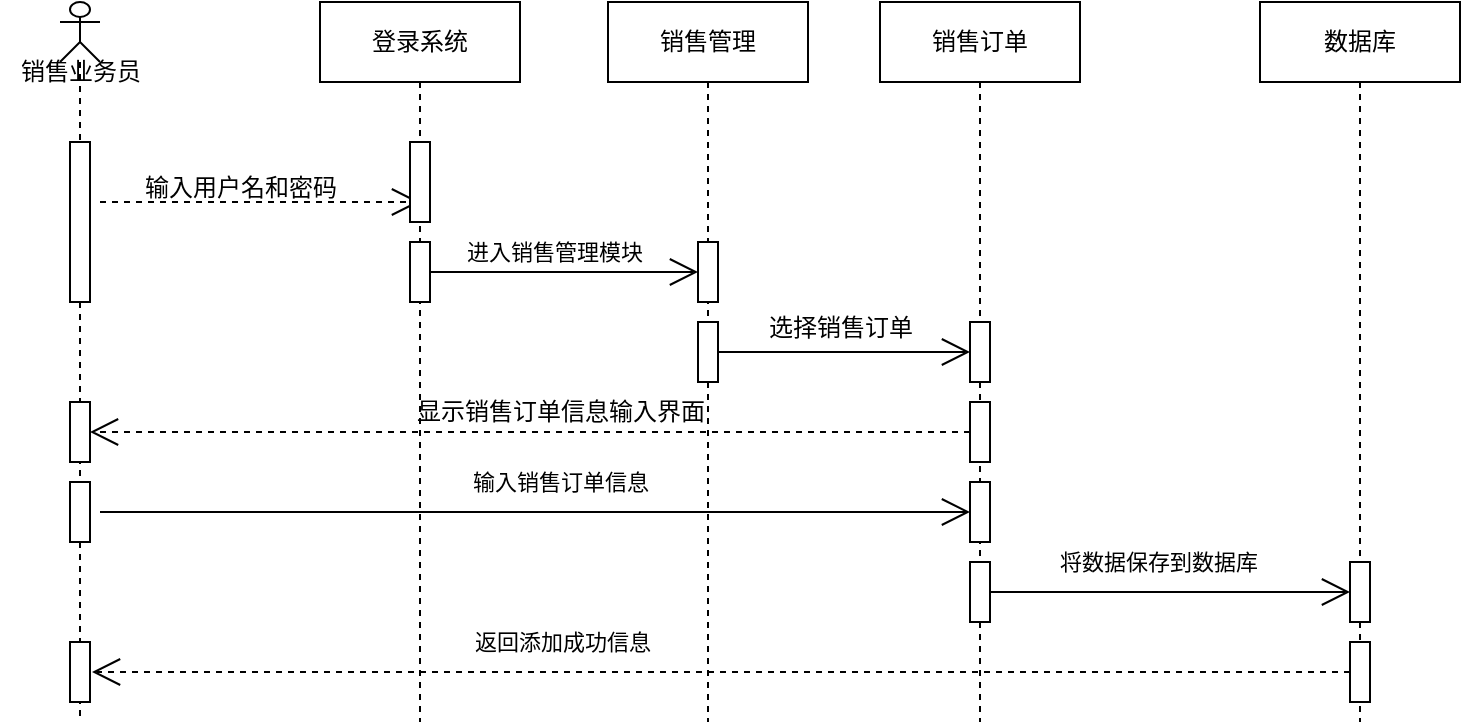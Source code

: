 <mxfile version="21.2.1" type="github">
  <diagram name="第 1 页" id="yH9lORDXk_KJ4gpoCYA0">
    <mxGraphModel dx="1050" dy="573" grid="1" gridSize="10" guides="1" tooltips="1" connect="1" arrows="1" fold="1" page="1" pageScale="1" pageWidth="827" pageHeight="1169" math="0" shadow="0">
      <root>
        <mxCell id="0" />
        <mxCell id="1" parent="0" />
        <mxCell id="YVyhxp8hyxSM5_Jbzpfo-2" value="" style="shape=umlLifeline;perimeter=lifelinePerimeter;whiteSpace=wrap;html=1;container=1;dropTarget=0;collapsible=0;recursiveResize=0;outlineConnect=0;portConstraint=eastwest;newEdgeStyle={&quot;edgeStyle&quot;:&quot;elbowEdgeStyle&quot;,&quot;elbow&quot;:&quot;vertical&quot;,&quot;curved&quot;:0,&quot;rounded&quot;:0};participant=umlActor;size=30;" vertex="1" parent="1">
          <mxGeometry x="40" y="80" width="20" height="360" as="geometry" />
        </mxCell>
        <mxCell id="YVyhxp8hyxSM5_Jbzpfo-7" value="" style="html=1;points=[];perimeter=orthogonalPerimeter;outlineConnect=0;targetShapes=umlLifeline;portConstraint=eastwest;newEdgeStyle={&quot;edgeStyle&quot;:&quot;elbowEdgeStyle&quot;,&quot;elbow&quot;:&quot;vertical&quot;,&quot;curved&quot;:0,&quot;rounded&quot;:0};" vertex="1" parent="YVyhxp8hyxSM5_Jbzpfo-2">
          <mxGeometry x="5" y="70" width="10" height="80" as="geometry" />
        </mxCell>
        <mxCell id="YVyhxp8hyxSM5_Jbzpfo-31" value="" style="html=1;points=[];perimeter=orthogonalPerimeter;outlineConnect=0;targetShapes=umlLifeline;portConstraint=eastwest;newEdgeStyle={&quot;edgeStyle&quot;:&quot;elbowEdgeStyle&quot;,&quot;elbow&quot;:&quot;vertical&quot;,&quot;curved&quot;:0,&quot;rounded&quot;:0};" vertex="1" parent="YVyhxp8hyxSM5_Jbzpfo-2">
          <mxGeometry x="5" y="200" width="10" height="30" as="geometry" />
        </mxCell>
        <mxCell id="YVyhxp8hyxSM5_Jbzpfo-33" value="" style="html=1;points=[];perimeter=orthogonalPerimeter;outlineConnect=0;targetShapes=umlLifeline;portConstraint=eastwest;newEdgeStyle={&quot;edgeStyle&quot;:&quot;elbowEdgeStyle&quot;,&quot;elbow&quot;:&quot;vertical&quot;,&quot;curved&quot;:0,&quot;rounded&quot;:0};" vertex="1" parent="YVyhxp8hyxSM5_Jbzpfo-2">
          <mxGeometry x="5" y="240" width="10" height="30" as="geometry" />
        </mxCell>
        <mxCell id="YVyhxp8hyxSM5_Jbzpfo-45" value="" style="html=1;points=[];perimeter=orthogonalPerimeter;outlineConnect=0;targetShapes=umlLifeline;portConstraint=eastwest;newEdgeStyle={&quot;edgeStyle&quot;:&quot;elbowEdgeStyle&quot;,&quot;elbow&quot;:&quot;vertical&quot;,&quot;curved&quot;:0,&quot;rounded&quot;:0};" vertex="1" parent="YVyhxp8hyxSM5_Jbzpfo-2">
          <mxGeometry x="5" y="320" width="10" height="30" as="geometry" />
        </mxCell>
        <mxCell id="YVyhxp8hyxSM5_Jbzpfo-3" value="销售业务员" style="text;html=1;align=center;verticalAlign=middle;resizable=0;points=[];autosize=1;strokeColor=none;fillColor=none;" vertex="1" parent="1">
          <mxGeometry x="10" y="100" width="80" height="30" as="geometry" />
        </mxCell>
        <mxCell id="YVyhxp8hyxSM5_Jbzpfo-4" value="" style="endArrow=open;endSize=12;dashed=1;html=1;rounded=0;labelPosition=center;verticalLabelPosition=top;align=center;verticalAlign=bottom;fontFamily=Helvetica;" edge="1" parent="1">
          <mxGeometry width="160" relative="1" as="geometry">
            <mxPoint x="60" y="180" as="sourcePoint" />
            <mxPoint x="220" y="180" as="targetPoint" />
          </mxGeometry>
        </mxCell>
        <mxCell id="YVyhxp8hyxSM5_Jbzpfo-10" value="输入用户名和密码" style="text;html=1;align=center;verticalAlign=middle;resizable=0;points=[];autosize=1;strokeColor=none;fillColor=none;" vertex="1" parent="1">
          <mxGeometry x="70" y="158" width="120" height="30" as="geometry" />
        </mxCell>
        <mxCell id="YVyhxp8hyxSM5_Jbzpfo-13" value="登录系统" style="shape=umlLifeline;perimeter=lifelinePerimeter;whiteSpace=wrap;html=1;container=1;dropTarget=0;collapsible=0;recursiveResize=0;outlineConnect=0;portConstraint=eastwest;newEdgeStyle={&quot;edgeStyle&quot;:&quot;elbowEdgeStyle&quot;,&quot;elbow&quot;:&quot;vertical&quot;,&quot;curved&quot;:0,&quot;rounded&quot;:0};" vertex="1" parent="1">
          <mxGeometry x="170" y="80" width="100" height="360" as="geometry" />
        </mxCell>
        <mxCell id="YVyhxp8hyxSM5_Jbzpfo-18" value="" style="html=1;points=[];perimeter=orthogonalPerimeter;outlineConnect=0;targetShapes=umlLifeline;portConstraint=eastwest;newEdgeStyle={&quot;edgeStyle&quot;:&quot;elbowEdgeStyle&quot;,&quot;elbow&quot;:&quot;vertical&quot;,&quot;curved&quot;:0,&quot;rounded&quot;:0};" vertex="1" parent="YVyhxp8hyxSM5_Jbzpfo-13">
          <mxGeometry x="45" y="70" width="10" height="40" as="geometry" />
        </mxCell>
        <mxCell id="YVyhxp8hyxSM5_Jbzpfo-21" value="" style="html=1;points=[];perimeter=orthogonalPerimeter;outlineConnect=0;targetShapes=umlLifeline;portConstraint=eastwest;newEdgeStyle={&quot;edgeStyle&quot;:&quot;elbowEdgeStyle&quot;,&quot;elbow&quot;:&quot;vertical&quot;,&quot;curved&quot;:0,&quot;rounded&quot;:0};" vertex="1" parent="YVyhxp8hyxSM5_Jbzpfo-13">
          <mxGeometry x="45" y="120" width="10" height="30" as="geometry" />
        </mxCell>
        <mxCell id="YVyhxp8hyxSM5_Jbzpfo-14" value="销售管理" style="shape=umlLifeline;perimeter=lifelinePerimeter;whiteSpace=wrap;html=1;container=1;dropTarget=0;collapsible=0;recursiveResize=0;outlineConnect=0;portConstraint=eastwest;newEdgeStyle={&quot;edgeStyle&quot;:&quot;elbowEdgeStyle&quot;,&quot;elbow&quot;:&quot;vertical&quot;,&quot;curved&quot;:0,&quot;rounded&quot;:0};" vertex="1" parent="1">
          <mxGeometry x="314" y="80" width="100" height="360" as="geometry" />
        </mxCell>
        <mxCell id="YVyhxp8hyxSM5_Jbzpfo-22" value="" style="html=1;points=[];perimeter=orthogonalPerimeter;outlineConnect=0;targetShapes=umlLifeline;portConstraint=eastwest;newEdgeStyle={&quot;edgeStyle&quot;:&quot;elbowEdgeStyle&quot;,&quot;elbow&quot;:&quot;vertical&quot;,&quot;curved&quot;:0,&quot;rounded&quot;:0};" vertex="1" parent="YVyhxp8hyxSM5_Jbzpfo-14">
          <mxGeometry x="45" y="120" width="10" height="30" as="geometry" />
        </mxCell>
        <mxCell id="YVyhxp8hyxSM5_Jbzpfo-25" value="" style="html=1;points=[];perimeter=orthogonalPerimeter;outlineConnect=0;targetShapes=umlLifeline;portConstraint=eastwest;newEdgeStyle={&quot;edgeStyle&quot;:&quot;elbowEdgeStyle&quot;,&quot;elbow&quot;:&quot;vertical&quot;,&quot;curved&quot;:0,&quot;rounded&quot;:0};" vertex="1" parent="YVyhxp8hyxSM5_Jbzpfo-14">
          <mxGeometry x="45" y="160" width="10" height="30" as="geometry" />
        </mxCell>
        <mxCell id="YVyhxp8hyxSM5_Jbzpfo-17" value="销售订单" style="shape=umlLifeline;perimeter=lifelinePerimeter;whiteSpace=wrap;html=1;container=1;dropTarget=0;collapsible=0;recursiveResize=0;outlineConnect=0;portConstraint=eastwest;newEdgeStyle={&quot;edgeStyle&quot;:&quot;elbowEdgeStyle&quot;,&quot;elbow&quot;:&quot;vertical&quot;,&quot;curved&quot;:0,&quot;rounded&quot;:0};" vertex="1" parent="1">
          <mxGeometry x="450" y="80" width="100" height="360" as="geometry" />
        </mxCell>
        <mxCell id="YVyhxp8hyxSM5_Jbzpfo-29" value="" style="html=1;points=[];perimeter=orthogonalPerimeter;outlineConnect=0;targetShapes=umlLifeline;portConstraint=eastwest;newEdgeStyle={&quot;edgeStyle&quot;:&quot;elbowEdgeStyle&quot;,&quot;elbow&quot;:&quot;vertical&quot;,&quot;curved&quot;:0,&quot;rounded&quot;:0};" vertex="1" parent="YVyhxp8hyxSM5_Jbzpfo-17">
          <mxGeometry x="45" y="200" width="10" height="30" as="geometry" />
        </mxCell>
        <mxCell id="YVyhxp8hyxSM5_Jbzpfo-34" value="" style="html=1;points=[];perimeter=orthogonalPerimeter;outlineConnect=0;targetShapes=umlLifeline;portConstraint=eastwest;newEdgeStyle={&quot;edgeStyle&quot;:&quot;elbowEdgeStyle&quot;,&quot;elbow&quot;:&quot;vertical&quot;,&quot;curved&quot;:0,&quot;rounded&quot;:0};" vertex="1" parent="YVyhxp8hyxSM5_Jbzpfo-17">
          <mxGeometry x="45" y="240" width="10" height="30" as="geometry" />
        </mxCell>
        <mxCell id="YVyhxp8hyxSM5_Jbzpfo-49" value="" style="html=1;points=[];perimeter=orthogonalPerimeter;outlineConnect=0;targetShapes=umlLifeline;portConstraint=eastwest;newEdgeStyle={&quot;edgeStyle&quot;:&quot;elbowEdgeStyle&quot;,&quot;elbow&quot;:&quot;vertical&quot;,&quot;curved&quot;:0,&quot;rounded&quot;:0};" vertex="1" parent="YVyhxp8hyxSM5_Jbzpfo-17">
          <mxGeometry x="45" y="160" width="10" height="30" as="geometry" />
        </mxCell>
        <mxCell id="YVyhxp8hyxSM5_Jbzpfo-50" value="" style="html=1;points=[];perimeter=orthogonalPerimeter;outlineConnect=0;targetShapes=umlLifeline;portConstraint=eastwest;newEdgeStyle={&quot;edgeStyle&quot;:&quot;elbowEdgeStyle&quot;,&quot;elbow&quot;:&quot;vertical&quot;,&quot;curved&quot;:0,&quot;rounded&quot;:0};" vertex="1" parent="YVyhxp8hyxSM5_Jbzpfo-17">
          <mxGeometry x="45" y="280" width="10" height="30" as="geometry" />
        </mxCell>
        <mxCell id="YVyhxp8hyxSM5_Jbzpfo-20" value="数据库" style="shape=umlLifeline;perimeter=lifelinePerimeter;whiteSpace=wrap;html=1;container=1;dropTarget=0;collapsible=0;recursiveResize=0;outlineConnect=0;portConstraint=eastwest;newEdgeStyle={&quot;edgeStyle&quot;:&quot;elbowEdgeStyle&quot;,&quot;elbow&quot;:&quot;vertical&quot;,&quot;curved&quot;:0,&quot;rounded&quot;:0};" vertex="1" parent="1">
          <mxGeometry x="640" y="80" width="100" height="360" as="geometry" />
        </mxCell>
        <mxCell id="YVyhxp8hyxSM5_Jbzpfo-42" value="" style="html=1;points=[];perimeter=orthogonalPerimeter;outlineConnect=0;targetShapes=umlLifeline;portConstraint=eastwest;newEdgeStyle={&quot;edgeStyle&quot;:&quot;elbowEdgeStyle&quot;,&quot;elbow&quot;:&quot;vertical&quot;,&quot;curved&quot;:0,&quot;rounded&quot;:0};" vertex="1" parent="YVyhxp8hyxSM5_Jbzpfo-20">
          <mxGeometry x="45" y="280" width="10" height="30" as="geometry" />
        </mxCell>
        <mxCell id="YVyhxp8hyxSM5_Jbzpfo-46" value="" style="html=1;points=[];perimeter=orthogonalPerimeter;outlineConnect=0;targetShapes=umlLifeline;portConstraint=eastwest;newEdgeStyle={&quot;edgeStyle&quot;:&quot;elbowEdgeStyle&quot;,&quot;elbow&quot;:&quot;vertical&quot;,&quot;curved&quot;:0,&quot;rounded&quot;:0};" vertex="1" parent="YVyhxp8hyxSM5_Jbzpfo-20">
          <mxGeometry x="45" y="320" width="10" height="30" as="geometry" />
        </mxCell>
        <mxCell id="YVyhxp8hyxSM5_Jbzpfo-23" value="" style="endArrow=open;endFill=1;endSize=12;html=1;rounded=0;" edge="1" parent="1" source="YVyhxp8hyxSM5_Jbzpfo-21" target="YVyhxp8hyxSM5_Jbzpfo-22">
          <mxGeometry width="160" relative="1" as="geometry">
            <mxPoint x="230" y="210" as="sourcePoint" />
            <mxPoint x="390" y="210" as="targetPoint" />
          </mxGeometry>
        </mxCell>
        <mxCell id="YVyhxp8hyxSM5_Jbzpfo-24" value="进入销售管理模块" style="edgeLabel;html=1;align=center;verticalAlign=middle;resizable=0;points=[];" vertex="1" connectable="0" parent="YVyhxp8hyxSM5_Jbzpfo-23">
          <mxGeometry x="-0.243" y="4" relative="1" as="geometry">
            <mxPoint x="11" y="-6" as="offset" />
          </mxGeometry>
        </mxCell>
        <mxCell id="YVyhxp8hyxSM5_Jbzpfo-26" value="" style="endArrow=open;endFill=1;endSize=12;html=1;rounded=0;" edge="1" parent="1" source="YVyhxp8hyxSM5_Jbzpfo-25" target="YVyhxp8hyxSM5_Jbzpfo-49">
          <mxGeometry width="160" relative="1" as="geometry">
            <mxPoint x="330" y="300" as="sourcePoint" />
            <mxPoint x="500" y="255" as="targetPoint" />
          </mxGeometry>
        </mxCell>
        <mxCell id="YVyhxp8hyxSM5_Jbzpfo-27" value="选择销售订单" style="text;html=1;align=center;verticalAlign=middle;resizable=0;points=[];autosize=1;strokeColor=none;fillColor=none;" vertex="1" parent="1">
          <mxGeometry x="380" y="228" width="100" height="30" as="geometry" />
        </mxCell>
        <mxCell id="YVyhxp8hyxSM5_Jbzpfo-30" value="" style="endArrow=open;endSize=12;dashed=1;html=1;rounded=0;labelPosition=center;verticalLabelPosition=top;align=center;verticalAlign=bottom;fontFamily=Helvetica;" edge="1" parent="1" source="YVyhxp8hyxSM5_Jbzpfo-29" target="YVyhxp8hyxSM5_Jbzpfo-31">
          <mxGeometry width="160" relative="1" as="geometry">
            <mxPoint x="70" y="190" as="sourcePoint" />
            <mxPoint x="130" y="280" as="targetPoint" />
          </mxGeometry>
        </mxCell>
        <mxCell id="YVyhxp8hyxSM5_Jbzpfo-32" value="显示销售订单信息输入界面" style="text;html=1;align=center;verticalAlign=middle;resizable=0;points=[];autosize=1;strokeColor=none;fillColor=none;" vertex="1" parent="1">
          <mxGeometry x="205" y="270" width="170" height="30" as="geometry" />
        </mxCell>
        <mxCell id="YVyhxp8hyxSM5_Jbzpfo-35" value="" style="endArrow=open;endFill=1;endSize=12;html=1;rounded=0;" edge="1" parent="1" target="YVyhxp8hyxSM5_Jbzpfo-34">
          <mxGeometry width="160" relative="1" as="geometry">
            <mxPoint x="60" y="335" as="sourcePoint" />
            <mxPoint x="490" y="335" as="targetPoint" />
          </mxGeometry>
        </mxCell>
        <mxCell id="YVyhxp8hyxSM5_Jbzpfo-36" value="输入销售订单信息" style="edgeLabel;html=1;align=center;verticalAlign=middle;resizable=0;points=[];" vertex="1" connectable="0" parent="YVyhxp8hyxSM5_Jbzpfo-35">
          <mxGeometry x="-0.243" y="4" relative="1" as="geometry">
            <mxPoint x="65" y="-11" as="offset" />
          </mxGeometry>
        </mxCell>
        <mxCell id="YVyhxp8hyxSM5_Jbzpfo-43" value="" style="endArrow=open;endFill=1;endSize=12;html=1;rounded=0;" edge="1" parent="1" source="YVyhxp8hyxSM5_Jbzpfo-50" target="YVyhxp8hyxSM5_Jbzpfo-42">
          <mxGeometry width="160" relative="1" as="geometry">
            <mxPoint x="510" y="380" as="sourcePoint" />
            <mxPoint x="810" y="380" as="targetPoint" />
          </mxGeometry>
        </mxCell>
        <mxCell id="YVyhxp8hyxSM5_Jbzpfo-44" value="将数据保存到数据库" style="edgeLabel;html=1;align=center;verticalAlign=middle;resizable=0;points=[];" vertex="1" connectable="0" parent="YVyhxp8hyxSM5_Jbzpfo-43">
          <mxGeometry x="-0.243" y="4" relative="1" as="geometry">
            <mxPoint x="16" y="-11" as="offset" />
          </mxGeometry>
        </mxCell>
        <mxCell id="YVyhxp8hyxSM5_Jbzpfo-47" value="" style="endArrow=open;endSize=12;dashed=1;html=1;rounded=0;labelPosition=center;verticalLabelPosition=top;align=center;verticalAlign=bottom;fontFamily=Helvetica;" edge="1" parent="1" source="YVyhxp8hyxSM5_Jbzpfo-46">
          <mxGeometry width="160" relative="1" as="geometry">
            <mxPoint x="690" y="415" as="sourcePoint" />
            <mxPoint x="56" y="415" as="targetPoint" />
          </mxGeometry>
        </mxCell>
        <mxCell id="YVyhxp8hyxSM5_Jbzpfo-48" value="返回添加成功信息" style="edgeLabel;html=1;align=center;verticalAlign=middle;resizable=0;points=[];" vertex="1" connectable="0" parent="YVyhxp8hyxSM5_Jbzpfo-47">
          <mxGeometry x="0.395" y="-2" relative="1" as="geometry">
            <mxPoint x="44" y="-13" as="offset" />
          </mxGeometry>
        </mxCell>
      </root>
    </mxGraphModel>
  </diagram>
</mxfile>
